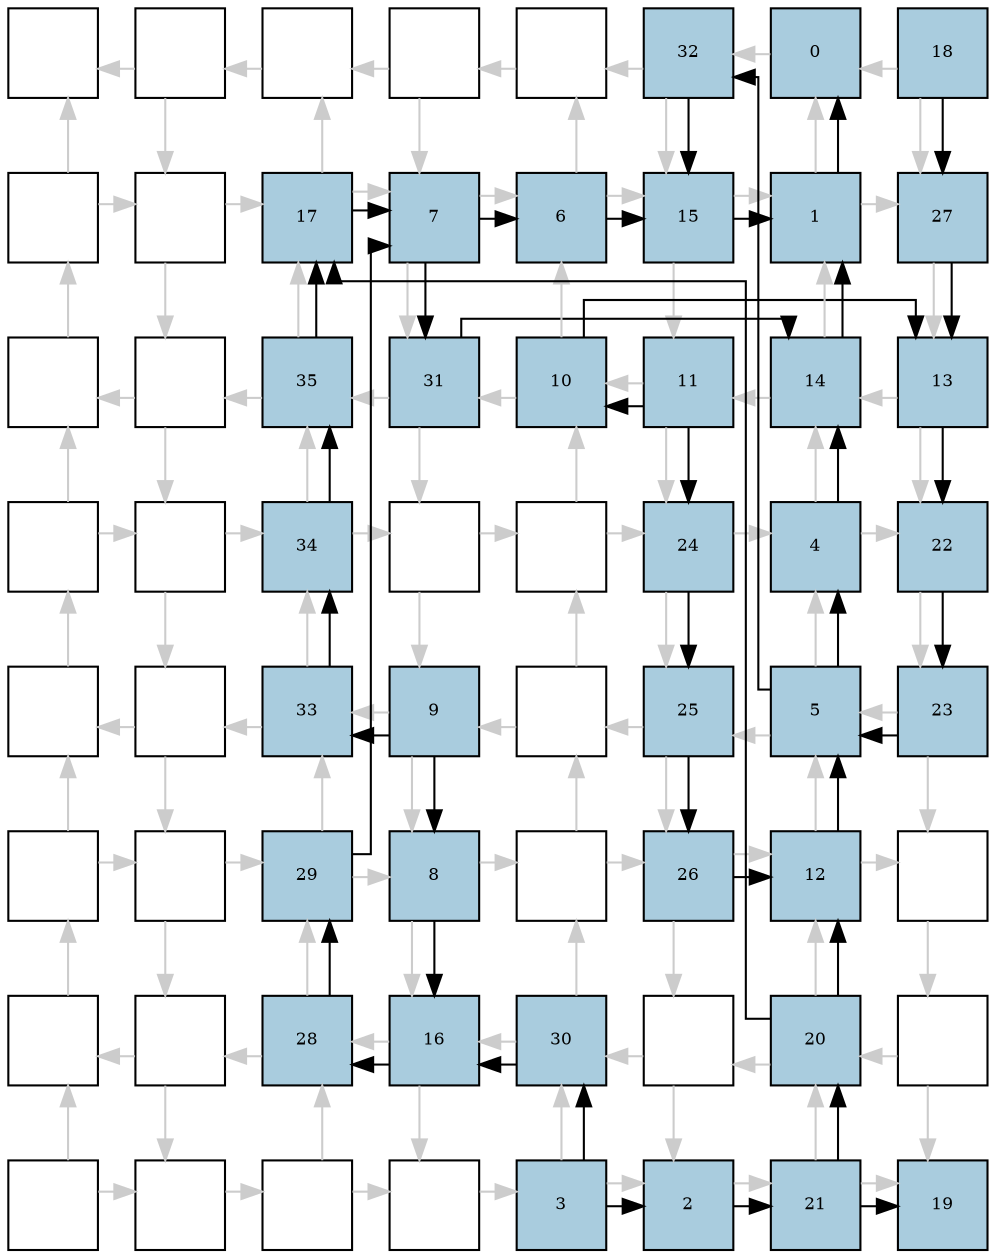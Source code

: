 digraph layout{
rankdir=TB; 

splines=ortho; 

node [style=filled shape=square fixedsize=true width=0.6];
0[label="", fontsize=8, fillcolor="#ffffff"];
1[label="", fontsize=8, fillcolor="#ffffff"];
2[label="", fontsize=8, fillcolor="#ffffff"];
3[label="", fontsize=8, fillcolor="#ffffff"];
4[label="", fontsize=8, fillcolor="#ffffff"];
5[label="32", fontsize=8, fillcolor="#a9ccde"];
6[label="0", fontsize=8, fillcolor="#a9ccde"];
7[label="18", fontsize=8, fillcolor="#a9ccde"];
8[label="", fontsize=8, fillcolor="#ffffff"];
9[label="", fontsize=8, fillcolor="#ffffff"];
10[label="17", fontsize=8, fillcolor="#a9ccde"];
11[label="7", fontsize=8, fillcolor="#a9ccde"];
12[label="6", fontsize=8, fillcolor="#a9ccde"];
13[label="15", fontsize=8, fillcolor="#a9ccde"];
14[label="1", fontsize=8, fillcolor="#a9ccde"];
15[label="27", fontsize=8, fillcolor="#a9ccde"];
16[label="", fontsize=8, fillcolor="#ffffff"];
17[label="", fontsize=8, fillcolor="#ffffff"];
18[label="35", fontsize=8, fillcolor="#a9ccde"];
19[label="31", fontsize=8, fillcolor="#a9ccde"];
20[label="10", fontsize=8, fillcolor="#a9ccde"];
21[label="11", fontsize=8, fillcolor="#a9ccde"];
22[label="14", fontsize=8, fillcolor="#a9ccde"];
23[label="13", fontsize=8, fillcolor="#a9ccde"];
24[label="", fontsize=8, fillcolor="#ffffff"];
25[label="", fontsize=8, fillcolor="#ffffff"];
26[label="34", fontsize=8, fillcolor="#a9ccde"];
27[label="", fontsize=8, fillcolor="#ffffff"];
28[label="", fontsize=8, fillcolor="#ffffff"];
29[label="24", fontsize=8, fillcolor="#a9ccde"];
30[label="4", fontsize=8, fillcolor="#a9ccde"];
31[label="22", fontsize=8, fillcolor="#a9ccde"];
32[label="", fontsize=8, fillcolor="#ffffff"];
33[label="", fontsize=8, fillcolor="#ffffff"];
34[label="33", fontsize=8, fillcolor="#a9ccde"];
35[label="9", fontsize=8, fillcolor="#a9ccde"];
36[label="", fontsize=8, fillcolor="#ffffff"];
37[label="25", fontsize=8, fillcolor="#a9ccde"];
38[label="5", fontsize=8, fillcolor="#a9ccde"];
39[label="23", fontsize=8, fillcolor="#a9ccde"];
40[label="", fontsize=8, fillcolor="#ffffff"];
41[label="", fontsize=8, fillcolor="#ffffff"];
42[label="29", fontsize=8, fillcolor="#a9ccde"];
43[label="8", fontsize=8, fillcolor="#a9ccde"];
44[label="", fontsize=8, fillcolor="#ffffff"];
45[label="26", fontsize=8, fillcolor="#a9ccde"];
46[label="12", fontsize=8, fillcolor="#a9ccde"];
47[label="", fontsize=8, fillcolor="#ffffff"];
48[label="", fontsize=8, fillcolor="#ffffff"];
49[label="", fontsize=8, fillcolor="#ffffff"];
50[label="28", fontsize=8, fillcolor="#a9ccde"];
51[label="16", fontsize=8, fillcolor="#a9ccde"];
52[label="30", fontsize=8, fillcolor="#a9ccde"];
53[label="", fontsize=8, fillcolor="#ffffff"];
54[label="20", fontsize=8, fillcolor="#a9ccde"];
55[label="", fontsize=8, fillcolor="#ffffff"];
56[label="", fontsize=8, fillcolor="#ffffff"];
57[label="", fontsize=8, fillcolor="#ffffff"];
58[label="", fontsize=8, fillcolor="#ffffff"];
59[label="", fontsize=8, fillcolor="#ffffff"];
60[label="3", fontsize=8, fillcolor="#a9ccde"];
61[label="2", fontsize=8, fillcolor="#a9ccde"];
62[label="21", fontsize=8, fillcolor="#a9ccde"];
63[label="19", fontsize=8, fillcolor="#a9ccde"];
edge [constraint=false, style=vis];
1 -> 0 [color="#cccccc"];
1 -> 9 [color="#cccccc"];
2 -> 1 [color="#cccccc"];
3 -> 2 [color="#cccccc"];
3 -> 11 [color="#cccccc"];
4 -> 3 [color="#cccccc"];
5 -> 4 [color="#cccccc"];
5 -> 13 [color="#cccccc"];
6 -> 5 [color="#cccccc"];
7 -> 6 [color="#cccccc"];
7 -> 15 [color="#cccccc"];
8 -> 9 [color="#cccccc"];
8 -> 0 [color="#cccccc"];
9 -> 17 [color="#cccccc"];
9 -> 10 [color="#cccccc"];
10 -> 11 [color="#cccccc"];
10 -> 2 [color="#cccccc"];
11 -> 19 [color="#cccccc"];
11 -> 12 [color="#cccccc"];
12 -> 13 [color="#cccccc"];
12 -> 4 [color="#cccccc"];
13 -> 21 [color="#cccccc"];
13 -> 14 [color="#cccccc"];
14 -> 15 [color="#cccccc"];
14 -> 6 [color="#cccccc"];
15 -> 23 [color="#cccccc"];
16 -> 8 [color="#cccccc"];
17 -> 16 [color="#cccccc"];
17 -> 25 [color="#cccccc"];
18 -> 10 [color="#cccccc"];
18 -> 17 [color="#cccccc"];
19 -> 18 [color="#cccccc"];
19 -> 27 [color="#cccccc"];
20 -> 12 [color="#cccccc"];
20 -> 19 [color="#cccccc"];
21 -> 20 [color="#cccccc"];
21 -> 29 [color="#cccccc"];
22 -> 14 [color="#cccccc"];
22 -> 21 [color="#cccccc"];
23 -> 22 [color="#cccccc"];
23 -> 31 [color="#cccccc"];
24 -> 25 [color="#cccccc"];
24 -> 16 [color="#cccccc"];
25 -> 33 [color="#cccccc"];
25 -> 26 [color="#cccccc"];
26 -> 27 [color="#cccccc"];
26 -> 18 [color="#cccccc"];
27 -> 35 [color="#cccccc"];
27 -> 28 [color="#cccccc"];
28 -> 29 [color="#cccccc"];
28 -> 20 [color="#cccccc"];
29 -> 37 [color="#cccccc"];
29 -> 30 [color="#cccccc"];
30 -> 31 [color="#cccccc"];
30 -> 22 [color="#cccccc"];
31 -> 39 [color="#cccccc"];
32 -> 24 [color="#cccccc"];
33 -> 32 [color="#cccccc"];
33 -> 41 [color="#cccccc"];
34 -> 26 [color="#cccccc"];
34 -> 33 [color="#cccccc"];
35 -> 34 [color="#cccccc"];
35 -> 43 [color="#cccccc"];
36 -> 28 [color="#cccccc"];
36 -> 35 [color="#cccccc"];
37 -> 36 [color="#cccccc"];
37 -> 45 [color="#cccccc"];
38 -> 30 [color="#cccccc"];
38 -> 37 [color="#cccccc"];
39 -> 38 [color="#cccccc"];
39 -> 47 [color="#cccccc"];
40 -> 41 [color="#cccccc"];
40 -> 32 [color="#cccccc"];
41 -> 49 [color="#cccccc"];
41 -> 42 [color="#cccccc"];
42 -> 43 [color="#cccccc"];
42 -> 34 [color="#cccccc"];
43 -> 51 [color="#cccccc"];
43 -> 44 [color="#cccccc"];
44 -> 45 [color="#cccccc"];
44 -> 36 [color="#cccccc"];
45 -> 53 [color="#cccccc"];
45 -> 46 [color="#cccccc"];
46 -> 47 [color="#cccccc"];
46 -> 38 [color="#cccccc"];
47 -> 55 [color="#cccccc"];
48 -> 40 [color="#cccccc"];
49 -> 48 [color="#cccccc"];
49 -> 57 [color="#cccccc"];
50 -> 42 [color="#cccccc"];
50 -> 49 [color="#cccccc"];
51 -> 50 [color="#cccccc"];
51 -> 59 [color="#cccccc"];
52 -> 44 [color="#cccccc"];
52 -> 51 [color="#cccccc"];
53 -> 52 [color="#cccccc"];
53 -> 61 [color="#cccccc"];
54 -> 46 [color="#cccccc"];
54 -> 53 [color="#cccccc"];
55 -> 54 [color="#cccccc"];
55 -> 63 [color="#cccccc"];
56 -> 57 [color="#cccccc"];
56 -> 48 [color="#cccccc"];
57 -> 58 [color="#cccccc"];
58 -> 59 [color="#cccccc"];
58 -> 50 [color="#cccccc"];
59 -> 60 [color="#cccccc"];
60 -> 61 [color="#cccccc"];
60 -> 52 [color="#cccccc"];
61 -> 62 [color="#cccccc"];
62 -> 63 [color="#cccccc"];
62 -> 54 [color="#cccccc"];
23 -> 31;
31 -> 39;
39 -> 38;
46 -> 38;
61 -> 62;
62 -> 54;
62 -> 63;
21 -> 29;
29 -> 37;
37 -> 45;
45 -> 46;
54 -> 46;
7 -> 15;
15 -> 23;
20 -> 23;
14 -> 6;
10 -> 11;
51 -> 50;
50 -> 42;
42 -> 11;
43 -> 51;
60 -> 52;
52 -> 51;
22 -> 14;
13 -> 14;
11 -> 19;
19 -> 22;
30 -> 22;
60 -> 61;
38 -> 5;
5 -> 13;
12 -> 13;
38 -> 30;
35 -> 34;
34 -> 26;
26 -> 18;
18 -> 10;
54 -> 10;
11 -> 12;
35 -> 43;
21 -> 20;
edge [constraint=true, style=invis];
0 -> 8 -> 16 -> 24 -> 32 -> 40 -> 48 -> 56;
1 -> 9 -> 17 -> 25 -> 33 -> 41 -> 49 -> 57;
2 -> 10 -> 18 -> 26 -> 34 -> 42 -> 50 -> 58;
3 -> 11 -> 19 -> 27 -> 35 -> 43 -> 51 -> 59;
4 -> 12 -> 20 -> 28 -> 36 -> 44 -> 52 -> 60;
5 -> 13 -> 21 -> 29 -> 37 -> 45 -> 53 -> 61;
6 -> 14 -> 22 -> 30 -> 38 -> 46 -> 54 -> 62;
7 -> 15 -> 23 -> 31 -> 39 -> 47 -> 55 -> 63;
rank = same { 0 -> 1 -> 2 -> 3 -> 4 -> 5 -> 6 -> 7;};
rank = same { 8 -> 9 -> 10 -> 11 -> 12 -> 13 -> 14 -> 15;};
rank = same { 16 -> 17 -> 18 -> 19 -> 20 -> 21 -> 22 -> 23;};
rank = same { 24 -> 25 -> 26 -> 27 -> 28 -> 29 -> 30 -> 31;};
rank = same { 32 -> 33 -> 34 -> 35 -> 36 -> 37 -> 38 -> 39;};
rank = same { 40 -> 41 -> 42 -> 43 -> 44 -> 45 -> 46 -> 47;};
rank = same { 48 -> 49 -> 50 -> 51 -> 52 -> 53 -> 54 -> 55;};
rank = same { 56 -> 57 -> 58 -> 59 -> 60 -> 61 -> 62 -> 63;};
}
